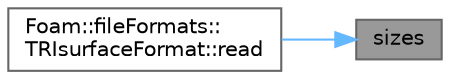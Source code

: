 digraph "sizes"
{
 // LATEX_PDF_SIZE
  bgcolor="transparent";
  edge [fontname=Helvetica,fontsize=10,labelfontname=Helvetica,labelfontsize=10];
  node [fontname=Helvetica,fontsize=10,shape=box,height=0.2,width=0.4];
  rankdir="RL";
  Node1 [id="Node000001",label="sizes",height=0.2,width=0.4,color="gray40", fillcolor="grey60", style="filled", fontcolor="black",tooltip=" "];
  Node1 -> Node2 [id="edge1_Node000001_Node000002",dir="back",color="steelblue1",style="solid",tooltip=" "];
  Node2 [id="Node000002",label="Foam::fileFormats::\lTRIsurfaceFormat::read",height=0.2,width=0.4,color="grey40", fillcolor="white", style="filled",URL="$classFoam_1_1fileFormats_1_1TRIsurfaceFormat.html#aac62a95b7f69eed43bd935d692831804",tooltip=" "];
}
